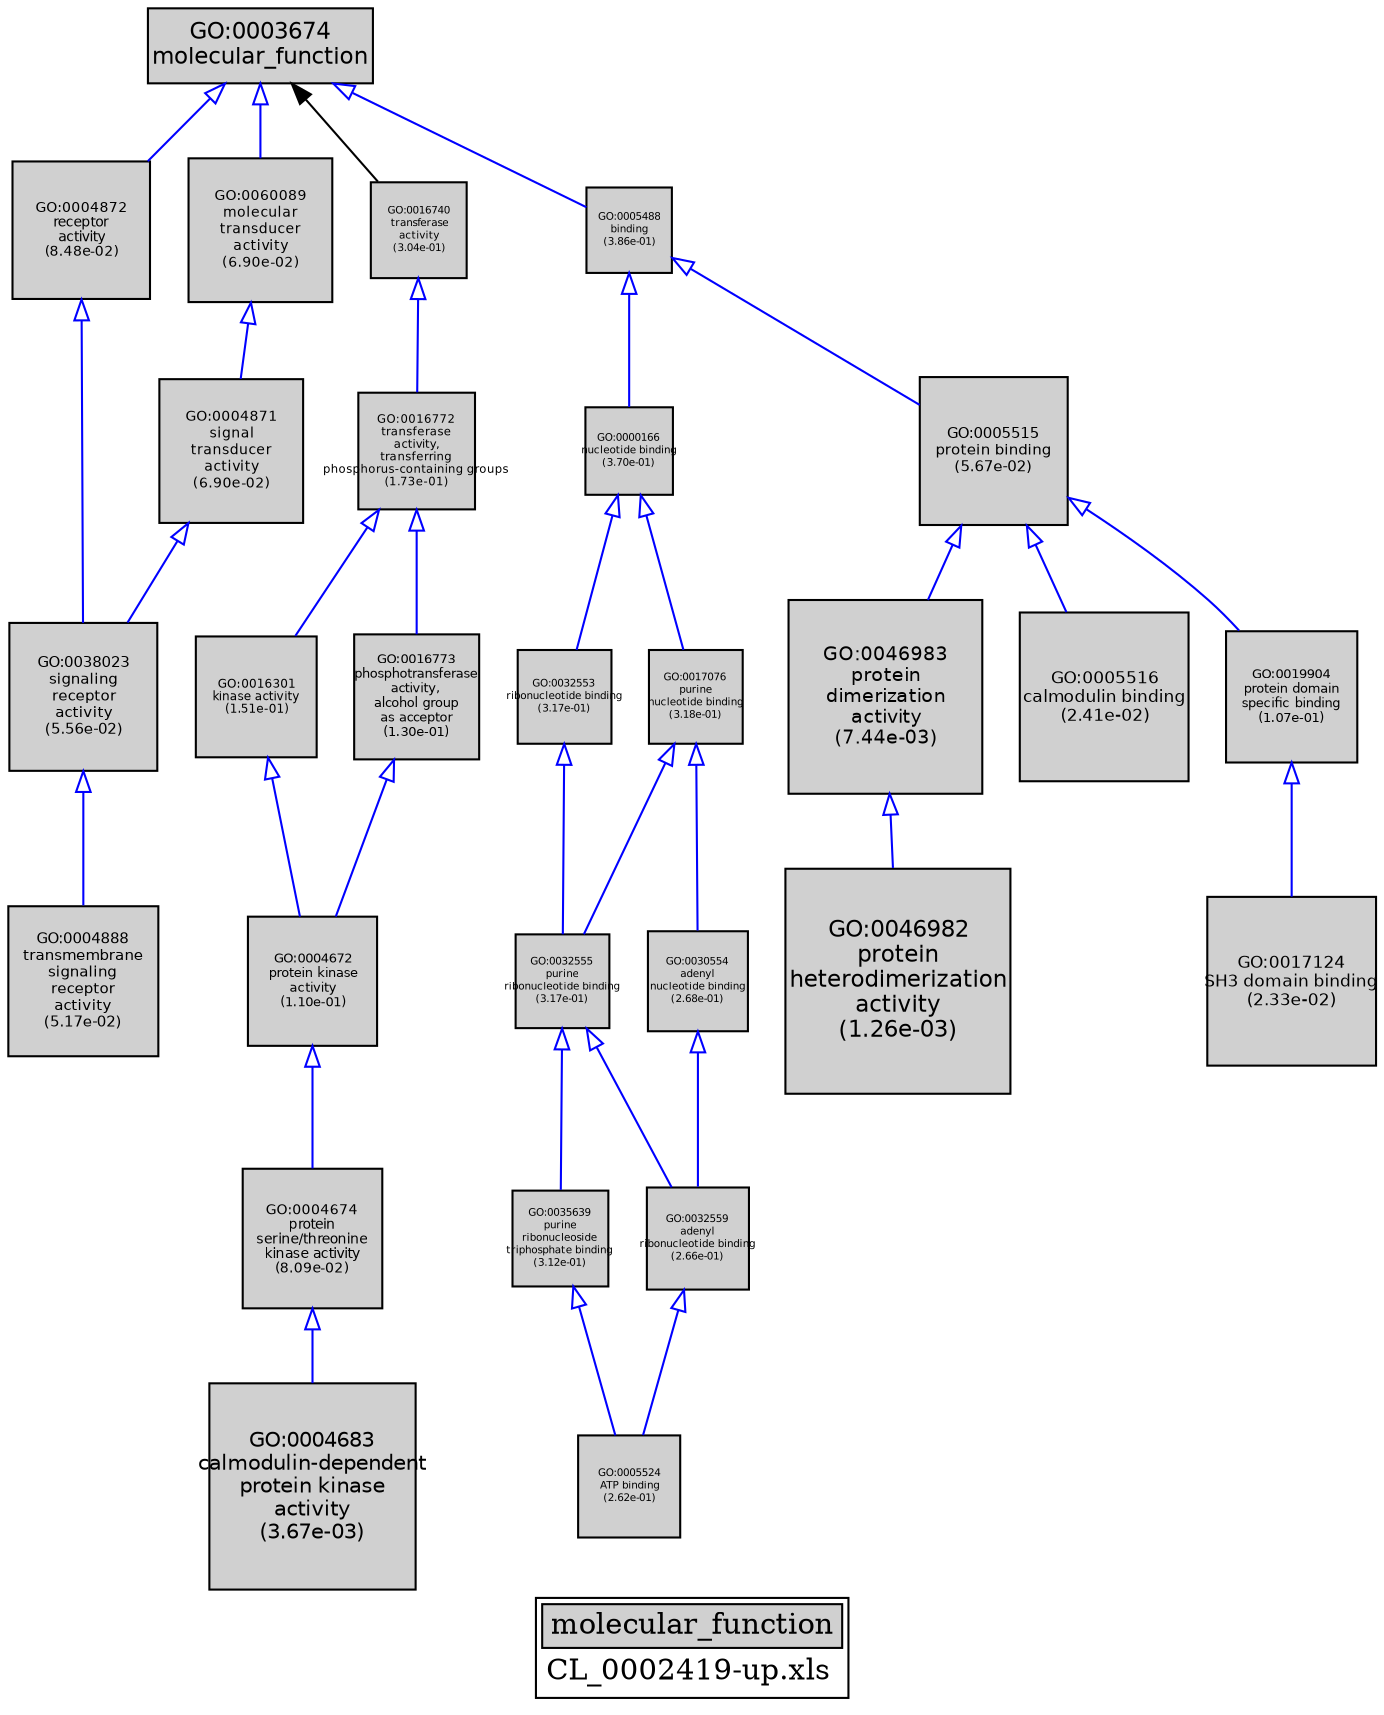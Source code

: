 digraph "molecular_function" {
graph [ bgcolor = "#FFFFFF", label = <<TABLE COLOR="black" BGCOLOR="white"><TR><TD COLSPAN="2" BGCOLOR="#D0D0D0"><FONT COLOR="black">molecular_function</FONT></TD></TR><TR><TD BORDER="0">CL_0002419-up.xls</TD></TR></TABLE>> ];
node [ fontname = "Helvetica" ];

subgraph "nodes" {

node [ style = "filled", fixedsize = "true", width = 1, shape = "box", fontsize = 9, fillcolor = "#D0D0D0", fontcolor = "black", color = "black" ];

"GO:0046983" [ URL = "#GO:0046983", label = <<TABLE BORDER="0"><TR><TD>GO:0046983<BR/>protein<BR/>dimerization<BR/>activity<BR/>(7.44e-03)</TD></TR></TABLE>>, width = 1.2860500704, shape = "box", fontsize = 9.25956050689, height = 1.2860500704 ];
"GO:0004872" [ URL = "#GO:0004872", label = <<TABLE BORDER="0"><TR><TD>GO:0004872<BR/>receptor<BR/>activity<BR/>(8.48e-02)</TD></TR></TABLE>>, width = 0.91532309719, shape = "box", fontsize = 6.59032629977, height = 0.91532309719 ];
"GO:0004871" [ URL = "#GO:0004871", label = <<TABLE BORDER="0"><TR><TD>GO:0004871<BR/>signal<BR/>transducer<BR/>activity<BR/>(6.90e-02)</TD></TR></TABLE>>, width = 0.952386115293, shape = "box", fontsize = 6.85718003011, height = 0.952386115293 ];
"GO:0016301" [ URL = "#GO:0016301", label = <<TABLE BORDER="0"><TR><TD>GO:0016301<BR/>kinase activity<BR/>(1.51e-01)</TD></TR></TABLE>>, width = 0.803178939277, shape = "box", fontsize = 5.78288836279, height = 0.803178939277 ];
"GO:0004888" [ URL = "#GO:0004888", label = <<TABLE BORDER="0"><TR><TD>GO:0004888<BR/>transmembrane<BR/>signaling<BR/>receptor<BR/>activity<BR/>(5.17e-02)</TD></TR></TABLE>>, width = 1.0018793116, shape = "box", fontsize = 7.21353104353, height = 1.0018793116 ];
"GO:0032555" [ URL = "#GO:0032555", label = <<TABLE BORDER="0"><TR><TD>GO:0032555<BR/>purine<BR/>ribonucleotide binding<BR/>(3.17e-01)</TD></TR></TABLE>>, width = 0.628767676846, shape = "box", fontsize = 5.0, height = 0.628767676846 ];
"GO:0000166" [ URL = "#GO:0000166", label = <<TABLE BORDER="0"><TR><TD>GO:0000166<BR/>nucleotide binding<BR/>(3.70e-01)</TD></TR></TABLE>>, width = 0.585988585414, shape = "box", fontsize = 5.0, height = 0.585988585414 ];
"GO:0030554" [ URL = "#GO:0030554", label = <<TABLE BORDER="0"><TR><TD>GO:0030554<BR/>adenyl<BR/>nucleotide binding<BR/>(2.68e-01)</TD></TR></TABLE>>, width = 0.672571716069, shape = "box", fontsize = 5.0, height = 0.672571716069 ];
"GO:0017076" [ URL = "#GO:0017076", label = <<TABLE BORDER="0"><TR><TD>GO:0017076<BR/>purine<BR/>nucleotide binding<BR/>(3.18e-01)</TD></TR></TABLE>>, width = 0.627837645517, shape = "box", fontsize = 5.0, height = 0.627837645517 ];
"GO:0004672" [ URL = "#GO:0004672", label = <<TABLE BORDER="0"><TR><TD>GO:0004672<BR/>protein kinase<BR/>activity<BR/>(1.10e-01)</TD></TR></TABLE>>, width = 0.866462329514, shape = "box", fontsize = 6.2385287725, height = 0.866462329514 ];
"GO:0060089" [ URL = "#GO:0060089", label = <<TABLE BORDER="0"><TR><TD>GO:0060089<BR/>molecular<BR/>transducer<BR/>activity<BR/>(6.90e-02)</TD></TR></TABLE>>, width = 0.952386115293, shape = "box", fontsize = 6.85718003011, height = 0.952386115293 ];
"GO:0035639" [ URL = "#GO:0035639", label = <<TABLE BORDER="0"><TR><TD>GO:0035639<BR/>purine<BR/>ribonucleoside<BR/>triphosphate binding<BR/>(3.12e-01)</TD></TR></TABLE>>, width = 0.633191245117, shape = "box", fontsize = 5.0, height = 0.633191245117 ];
"GO:0003674" [ URL = "#GO:0003674", label = <<TABLE BORDER="0"><TR><TD>GO:0003674<BR/>molecular_function</TD></TR></TABLE>>, width = 1.5, shape = "box", fontsize = 10.8 ];
"GO:0005515" [ URL = "#GO:0005515", label = <<TABLE BORDER="0"><TR><TD>GO:0005515<BR/>protein binding<BR/>(5.67e-02)</TD></TR></TABLE>>, width = 0.986266092784, shape = "box", fontsize = 7.10111586804, height = 0.986266092784 ];
"GO:0032553" [ URL = "#GO:0032553", label = <<TABLE BORDER="0"><TR><TD>GO:0032553<BR/>ribonucleotide binding<BR/>(3.17e-01)</TD></TR></TABLE>>, width = 0.628634639446, shape = "box", fontsize = 5.0, height = 0.628634639446 ];
"GO:0004674" [ URL = "#GO:0004674", label = <<TABLE BORDER="0"><TR><TD>GO:0004674<BR/>protein<BR/>serine/threonine<BR/>kinase activity<BR/>(8.09e-02)</TD></TR></TABLE>>, width = 0.923843187588, shape = "box", fontsize = 6.65167095063, height = 0.923843187588 ];
"GO:0016773" [ URL = "#GO:0016773", label = <<TABLE BORDER="0"><TR><TD>GO:0016773<BR/>phosphotransferase<BR/>activity,<BR/>alcohol group<BR/>as acceptor<BR/>(1.30e-01)</TD></TR></TABLE>>, width = 0.833410281224, shape = "box", fontsize = 6.00055402481, height = 0.833410281224 ];
"GO:0046982" [ URL = "#GO:0046982", label = <<TABLE BORDER="0"><TR><TD>GO:0046982<BR/>protein<BR/>heterodimerization<BR/>activity<BR/>(1.26e-03)</TD></TR></TABLE>>, width = 1.5, shape = "box", fontsize = 10.8, height = 1.5 ];
"GO:0016740" [ URL = "#GO:0016740", label = <<TABLE BORDER="0"><TR><TD>GO:0016740<BR/>transferase<BR/>activity<BR/>(3.04e-01)</TD></TR></TABLE>>, width = 0.639744447142, shape = "box", fontsize = 5.0, height = 0.639744447142 ];
"GO:0005516" [ URL = "#GO:0005516", label = <<TABLE BORDER="0"><TR><TD>GO:0005516<BR/>calmodulin binding<BR/>(2.41e-02)</TD></TR></TABLE>>, width = 1.12258854934, shape = "box", fontsize = 8.08263755523, height = 1.12258854934 ];
"GO:0004683" [ URL = "#GO:0004683", label = <<TABLE BORDER="0"><TR><TD>GO:0004683<BR/>calmodulin-dependent<BR/>protein kinase<BR/>activity<BR/>(3.67e-03)</TD></TR></TABLE>>, width = 1.37532534427, shape = "box", fontsize = 9.90234247872, height = 1.37532534427 ];
"GO:0017124" [ URL = "#GO:0017124", label = <<TABLE BORDER="0"><TR><TD>GO:0017124<BR/>SH3 domain binding<BR/>(2.33e-02)</TD></TR></TABLE>>, width = 1.12764524836, shape = "box", fontsize = 8.11904578822, height = 1.12764524836 ];
"GO:0032559" [ URL = "#GO:0032559", label = <<TABLE BORDER="0"><TR><TD>GO:0032559<BR/>adenyl<BR/>ribonucleotide binding<BR/>(2.66e-01)</TD></TR></TABLE>>, width = 0.673655185155, shape = "box", fontsize = 5.0, height = 0.673655185155 ];
"GO:0005524" [ URL = "#GO:0005524", label = <<TABLE BORDER="0"><TR><TD>GO:0005524<BR/>ATP binding<BR/>(2.62e-01)</TD></TR></TABLE>>, width = 0.677401510794, shape = "box", fontsize = 5.0, height = 0.677401510794 ];
"GO:0005488" [ URL = "#GO:0005488", label = <<TABLE BORDER="0"><TR><TD>GO:0005488<BR/>binding<BR/>(3.86e-01)</TD></TR></TABLE>>, width = 0.573898351723, shape = "box", fontsize = 5.0, height = 0.573898351723 ];
"GO:0016772" [ URL = "#GO:0016772", label = <<TABLE BORDER="0"><TR><TD>GO:0016772<BR/>transferase<BR/>activity,<BR/>transferring<BR/>phosphorus-containing groups<BR/>(1.73e-01)</TD></TR></TABLE>>, width = 0.774029910754, shape = "box", fontsize = 5.57301535743, height = 0.774029910754 ];
"GO:0019904" [ URL = "#GO:0019904", label = <<TABLE BORDER="0"><TR><TD>GO:0019904<BR/>protein domain<BR/>specific binding<BR/>(1.07e-01)</TD></TR></TABLE>>, width = 0.871844034885, shape = "box", fontsize = 6.27727705117, height = 0.871844034885 ];
"GO:0038023" [ URL = "#GO:0038023", label = <<TABLE BORDER="0"><TR><TD>GO:0038023<BR/>signaling<BR/>receptor<BR/>activity<BR/>(5.56e-02)</TD></TR></TABLE>>, width = 0.989508336214, shape = "box", fontsize = 7.12446002074, height = 0.989508336214 ];
}
subgraph "edges" {


edge [ dir = "back", weight = 1 ];
subgraph "regulates" {


edge [ color = "cyan", arrowtail = "none" ];
subgraph "positive" {


edge [ color = "green", arrowtail = "vee" ];
}
subgraph "negative" {


edge [ color = "red", arrowtail = "tee" ];
}
}
subgraph "part_of" {


edge [ color = "purple", arrowtail = "diamond", weight = 2.5 ];
}
subgraph "is_a" {


edge [ color = "blue", arrowtail = "empty", weight = 5.0 ];
"GO:0016772" -> "GO:0016773";
"GO:0005515" -> "GO:0019904";
"GO:0030554" -> "GO:0032559";
"GO:0016773" -> "GO:0004672";
"GO:0019904" -> "GO:0017124";
"GO:0032555" -> "GO:0035639";
"GO:0005488" -> "GO:0000166";
"GO:0003674" -> "GO:0005488";
"GO:0016301" -> "GO:0004672";
"GO:0016740" -> "GO:0016772";
"GO:0005515" -> "GO:0005516";
"GO:0032553" -> "GO:0032555";
"GO:0004871" -> "GO:0038023";
"GO:0017076" -> "GO:0032555";
"GO:0035639" -> "GO:0005524";
"GO:0005488" -> "GO:0005515";
"GO:0003674" -> "GO:0060089";
"GO:0004674" -> "GO:0004683";
"GO:0004872" -> "GO:0038023";
"GO:0016772" -> "GO:0016301";
"GO:0003674" -> "GO:0004872";
"GO:0032555" -> "GO:0032559";
"GO:0060089" -> "GO:0004871";
"GO:0004672" -> "GO:0004674";
"GO:0032559" -> "GO:0005524";
"GO:0005515" -> "GO:0046983";
"GO:0000166" -> "GO:0017076";
"GO:0017076" -> "GO:0030554";
"GO:0046983" -> "GO:0046982";
"GO:0000166" -> "GO:0032553";
"GO:0038023" -> "GO:0004888";
}
"GO:0003674" -> "GO:0016740";
}
}
